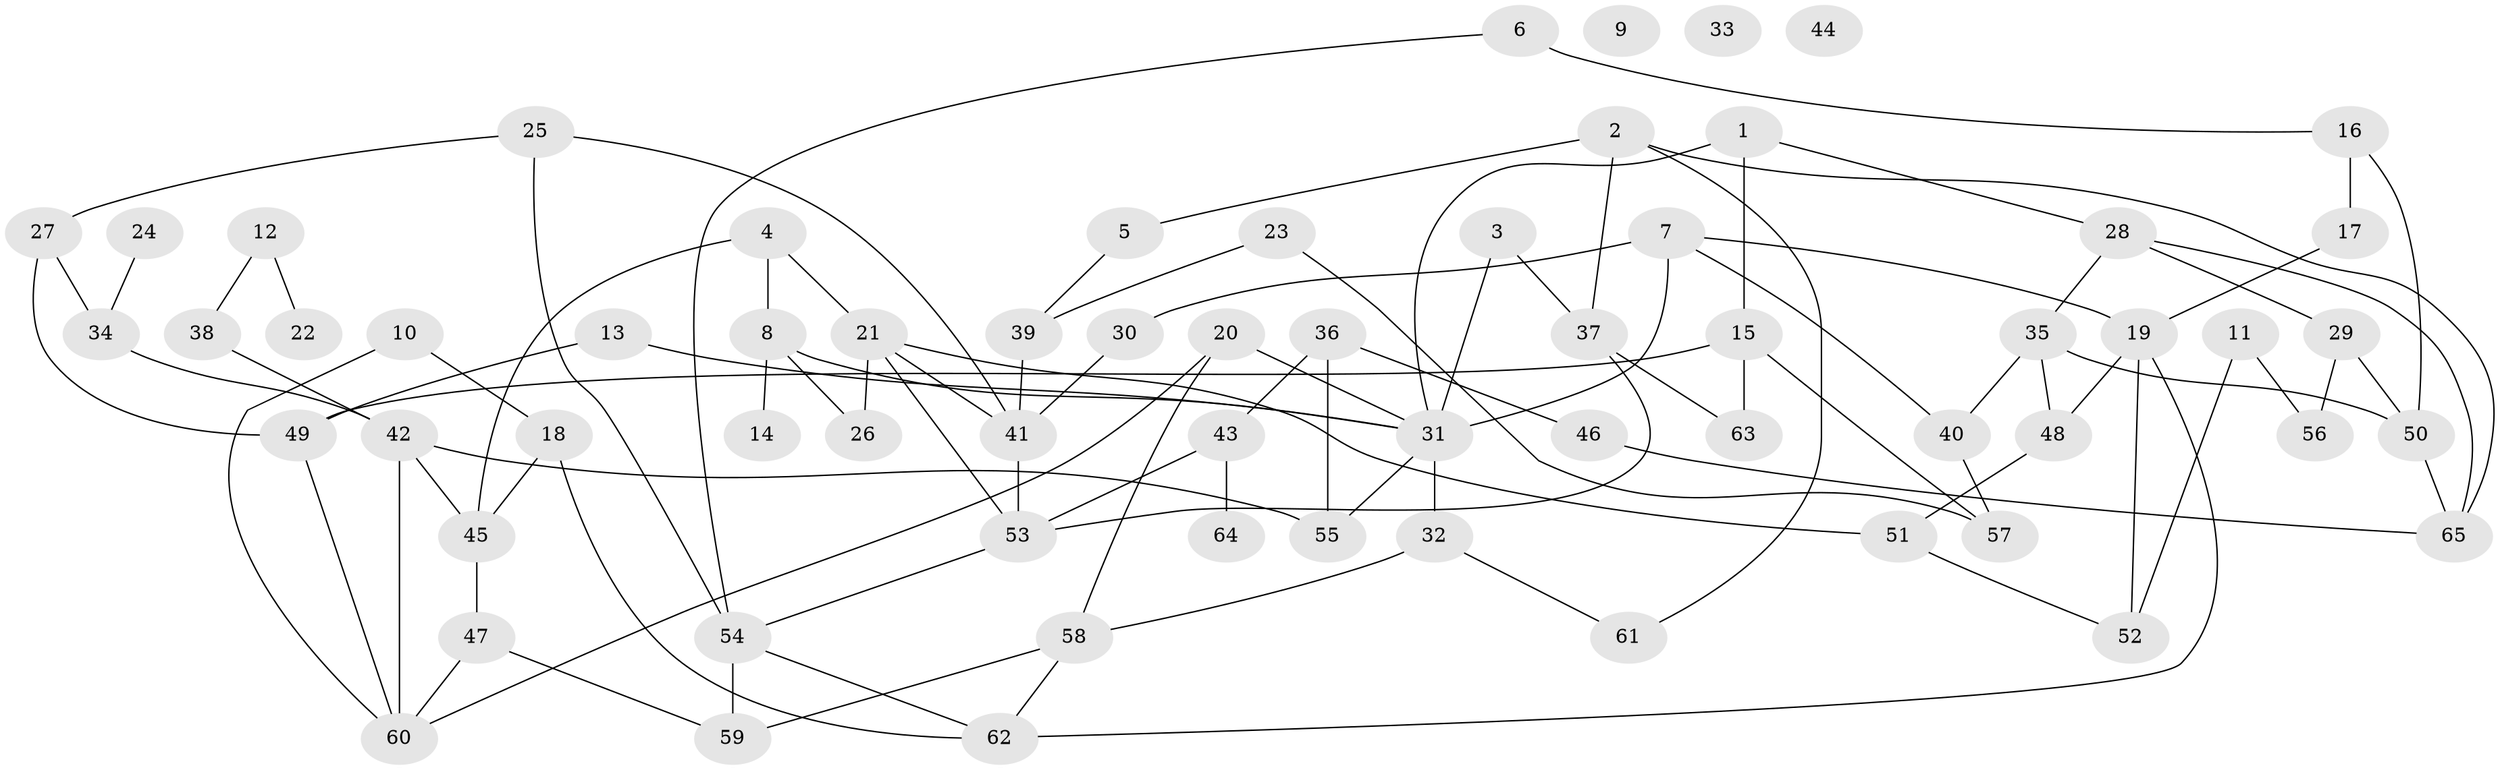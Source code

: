 // Generated by graph-tools (version 1.1) at 2025/33/03/09/25 02:33:26]
// undirected, 65 vertices, 97 edges
graph export_dot {
graph [start="1"]
  node [color=gray90,style=filled];
  1;
  2;
  3;
  4;
  5;
  6;
  7;
  8;
  9;
  10;
  11;
  12;
  13;
  14;
  15;
  16;
  17;
  18;
  19;
  20;
  21;
  22;
  23;
  24;
  25;
  26;
  27;
  28;
  29;
  30;
  31;
  32;
  33;
  34;
  35;
  36;
  37;
  38;
  39;
  40;
  41;
  42;
  43;
  44;
  45;
  46;
  47;
  48;
  49;
  50;
  51;
  52;
  53;
  54;
  55;
  56;
  57;
  58;
  59;
  60;
  61;
  62;
  63;
  64;
  65;
  1 -- 15;
  1 -- 28;
  1 -- 31;
  2 -- 5;
  2 -- 37;
  2 -- 61;
  2 -- 65;
  3 -- 31;
  3 -- 37;
  4 -- 8;
  4 -- 21;
  4 -- 45;
  5 -- 39;
  6 -- 16;
  6 -- 54;
  7 -- 19;
  7 -- 30;
  7 -- 31;
  7 -- 40;
  8 -- 14;
  8 -- 26;
  8 -- 31;
  10 -- 18;
  10 -- 60;
  11 -- 52;
  11 -- 56;
  12 -- 22;
  12 -- 38;
  13 -- 31;
  13 -- 49;
  15 -- 49;
  15 -- 57;
  15 -- 63;
  16 -- 17;
  16 -- 50;
  17 -- 19;
  18 -- 45;
  18 -- 62;
  19 -- 48;
  19 -- 52;
  19 -- 62;
  20 -- 31;
  20 -- 58;
  20 -- 60;
  21 -- 26;
  21 -- 41;
  21 -- 51;
  21 -- 53;
  23 -- 39;
  23 -- 57;
  24 -- 34;
  25 -- 27;
  25 -- 41;
  25 -- 54;
  27 -- 34;
  27 -- 49;
  28 -- 29;
  28 -- 35;
  28 -- 65;
  29 -- 50;
  29 -- 56;
  30 -- 41;
  31 -- 32;
  31 -- 55;
  32 -- 58;
  32 -- 61;
  34 -- 42;
  35 -- 40;
  35 -- 48;
  35 -- 50;
  36 -- 43;
  36 -- 46;
  36 -- 55;
  37 -- 53;
  37 -- 63;
  38 -- 42;
  39 -- 41;
  40 -- 57;
  41 -- 53;
  42 -- 45;
  42 -- 55;
  42 -- 60;
  43 -- 53;
  43 -- 64;
  45 -- 47;
  46 -- 65;
  47 -- 59;
  47 -- 60;
  48 -- 51;
  49 -- 60;
  50 -- 65;
  51 -- 52;
  53 -- 54;
  54 -- 59;
  54 -- 62;
  58 -- 59;
  58 -- 62;
}
